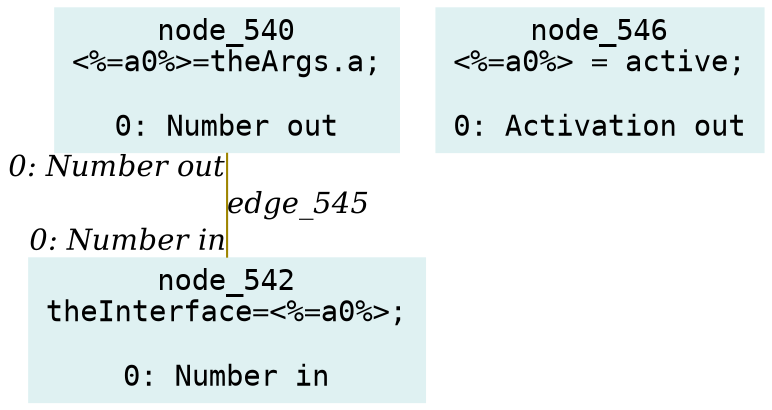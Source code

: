 digraph g{node_540 [shape="box", style="filled", color="#dff1f2", fontname="Courier", label="node_540
<%=a0%>=theArgs.a;

0: Number out" ]
node_542 [shape="box", style="filled", color="#dff1f2", fontname="Courier", label="node_542
theInterface=<%=a0%>;

0: Number in" ]
node_546 [shape="box", style="filled", color="#dff1f2", fontname="Courier", label="node_546
<%=a0%> = active;

0: Activation out" ]
node_540 -> node_542 [dir=none, arrowHead=none, fontname="Times-Italic", arrowsize=1, color="#9d8400", label="edge_545",  headlabel="0: Number in", taillabel="0: Number out" ]
}